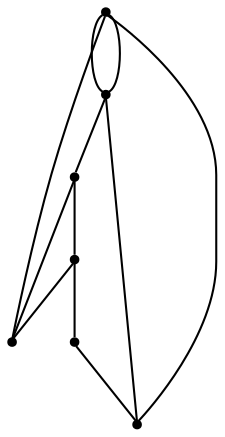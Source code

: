 graph {
  node [shape=point,comment="{\"directed\":false,\"doi\":\"10.4230/LIPIcs.GD.2024.14\",\"figure\":\"?\"}"]

  v0 [pos="1409.7465900627317,905.1429141468252"]
  v1 [pos="1231.2975282251557,583.5440884368509"]
  v2 [pos="1285.0789730561933,600.7322005990347"]
  v3 [pos="1362.3210370381344,656.7090274089454"]
  v4 [pos="1421.4581388761121,774.3757751281291"]
  v5 [pos="1034.926755551778,1006.0091367500959"]
  v6 [pos="1034.926755551778,632.3289375029998"]

  v0 -- v5 [id="-1",pos="1409.7465900627317,905.1429141468252 1294.3315583242984,898.9302040681985 1241.7169692982734,887.0047813735227 1197.7549709310015,895.9092377105029 1153.7886480490827,904.8137576280352 1118.478858765742,934.5564856295629 1034.926755551778,1006.0091367500959"]
  v5 -- v3 [id="-3",pos="1034.926755551778,1006.0091367500959 1362.3210370381344,656.7090274089454 1362.3210370381344,656.7090274089454 1362.3210370381344,656.7090274089454"]
  v5 -- v6 [id="-4",pos="1034.926755551778,1006.0091367500959 1034.926755551778,632.3289375029998 1034.926755551778,632.3289375029998 1034.926755551778,632.3289375029998"]
  v1 -- v6 [id="-5",pos="1231.2975282251557,583.5440884368509 1169.63683978585,571.6040857105088 1103.3919440404954,583.7180781410475 1047.8844641372984,622.5869981323124 1043.451155506073,625.6909301839395 1039.1295041593369,628.9401772118498 1034.926755551778,632.3289375029998"]
  v2 -- v1 [id="-6",pos="1285.0789730561933,600.7322005990347 1267.8496374541562,592.8682557762497 1249.7797539089545,587.1272281571228 1231.2975282251557,583.5440884368509"]
  v3 -- v2 [id="-7",pos="1362.3210370381344,656.7090274089454 1340.1062097412077,632.467149166675 1313.737642167921,613.7018450423229 1285.0789730561933,600.7322005990347"]
  v3 -- v4 [id="-8",pos="1362.3210370381344,656.7090274089454 1369.3982761993495,664.3834194307221 1376.0614924635477,672.6588753711145 1382.2390201498984,681.4765772000576 1402.4077191873741,710.2650478342068 1415.3744626351945,741.9424556882169 1421.4581388761121,774.3757751281291"]
  v0 -- v4 [id="-9",pos="1409.7465900627317,905.1429141468252 1425.6180602999611,863.7348726425628 1429.8474788683234,818.3620260699236 1421.4581388761121,774.3757751281291"]
  v0 -- v5 [id="-10",pos="1409.7465900627317,905.1429141468252 1393.2392027510896,948.3394247229651 1364.0727205607727,987.2247420240865 1323.3353149112447,1015.7509807499548 1233.6853653273622,1078.5280202938436 1116.0264642439347,1071.5138505923906 1034.926755551778,1006.0091367500959"]
  v2 -- v4 [id="-11",pos="1285.0789730561933,600.7322005990347 1421.4581388761121,774.3757751281291 1421.4581388761121,774.3757751281291 1421.4581388761121,774.3757751281291"]
  v6 -- v0 [id="-13",pos="1034.926755551778,632.3289375029998 1053.6235402443267,666.8678008799202 1053.9653040930373,744.6788887047446 1056.4618209603566,786.3511721368417 1058.958337827676,828.023519149491 1063.6096077136044,833.552865452967 1115.2654899998995,843.2907356683129 1166.9255060134305,853.0327386195526 1265.5861278916993,866.9832019021098 1409.7465900627317,905.1429141468252"]
}